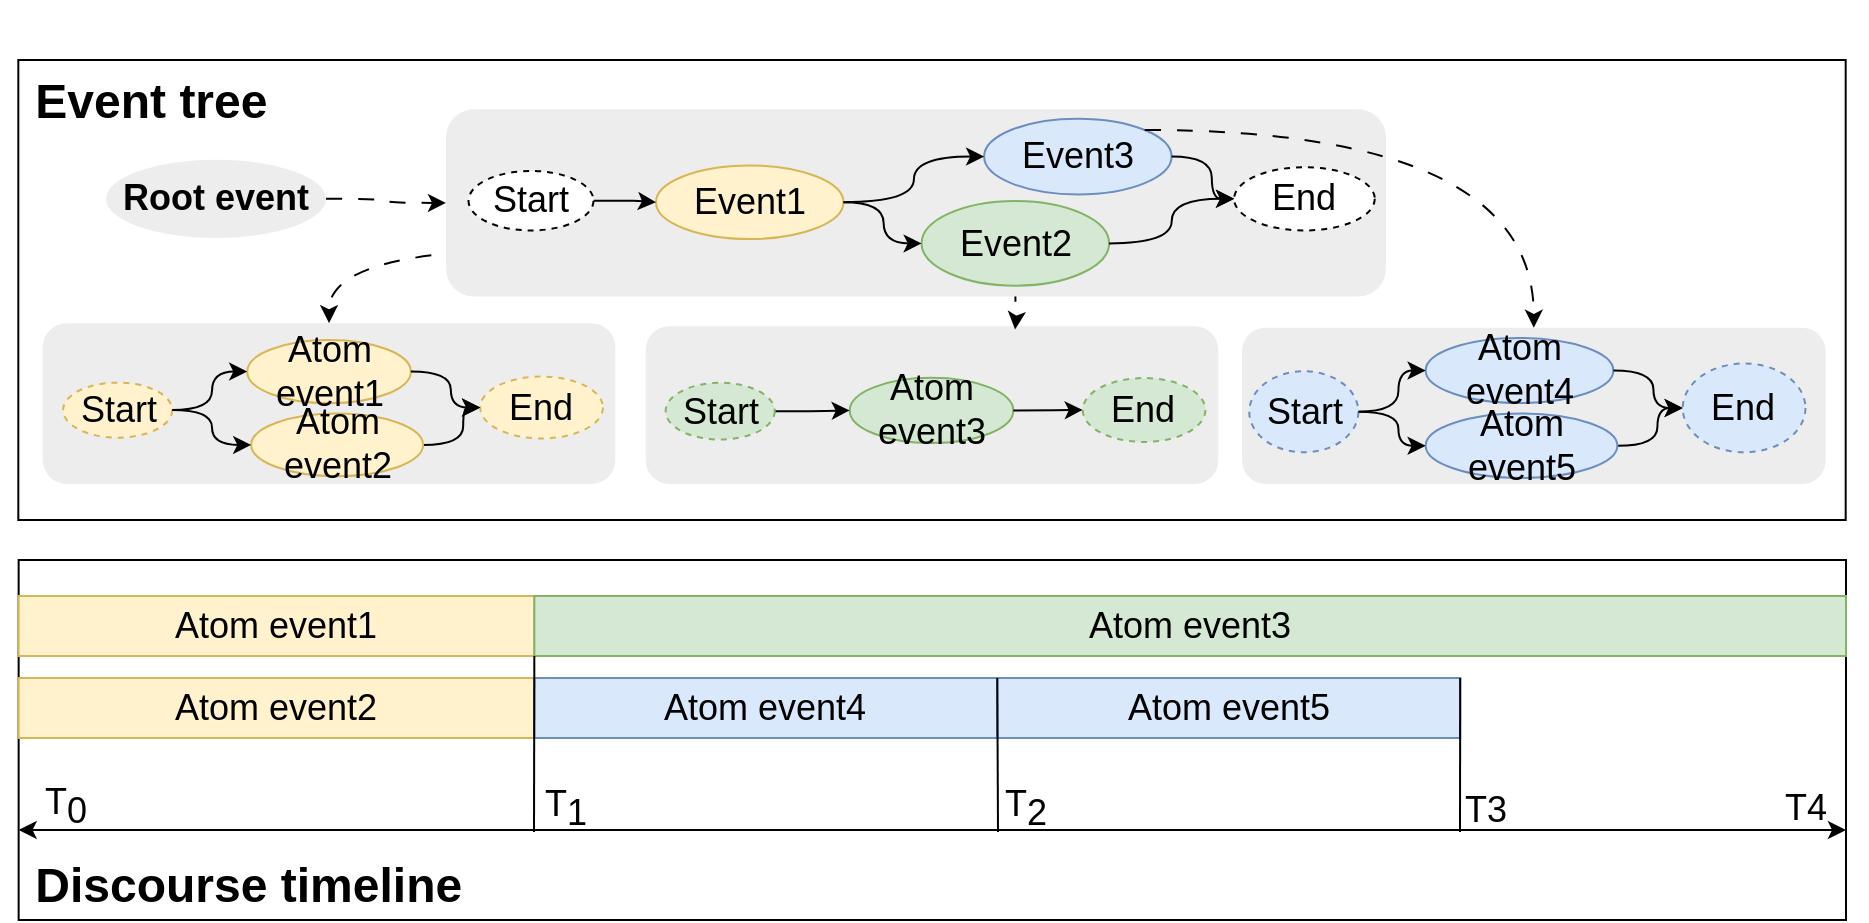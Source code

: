 <mxfile version="22.1.3" type="github">
  <diagram name="第 1 页" id="iAb-C2IANPKLPnJ2QFX_">
    <mxGraphModel dx="2957" dy="711" grid="1" gridSize="10" guides="1" tooltips="1" connect="1" arrows="1" fold="1" page="1" pageScale="1" pageWidth="827" pageHeight="1169" math="0" shadow="0">
      <root>
        <mxCell id="0" />
        <mxCell id="1" parent="0" />
        <mxCell id="sqiCIlMFI8hd34lone9n-89" value="&lt;div style=&quot;&quot;&gt;&lt;b style=&quot;background-color: initial;&quot;&gt;&lt;font style=&quot;font-size: 24px;&quot;&gt;&amp;nbsp;Event tree&lt;/font&gt;&lt;/b&gt;&lt;/div&gt;&lt;font style=&quot;&quot;&gt;&lt;div style=&quot;&quot;&gt;&lt;span style=&quot;font-size: 24px;&quot;&gt;&lt;b&gt;&lt;br&gt;&lt;/b&gt;&lt;/span&gt;&lt;/div&gt;&lt;div style=&quot;&quot;&gt;&lt;br&gt;&lt;/div&gt;&lt;div style=&quot;&quot;&gt;&lt;br&gt;&lt;/div&gt;&lt;div style=&quot;&quot;&gt;&lt;br&gt;&lt;/div&gt;&lt;div style=&quot;&quot;&gt;&lt;br&gt;&lt;/div&gt;&lt;div style=&quot;&quot;&gt;&lt;br&gt;&lt;/div&gt;&lt;div style=&quot;&quot;&gt;&lt;br&gt;&lt;/div&gt;&lt;div style=&quot;&quot;&gt;&lt;br&gt;&lt;/div&gt;&lt;font style=&quot;&quot;&gt;&lt;br&gt;&lt;br&gt;&lt;br&gt;&lt;br&gt;&lt;br&gt;&lt;br&gt;&lt;div style=&quot;&quot;&gt;&lt;br&gt;&lt;/div&gt;&lt;/font&gt;&lt;/font&gt;" style="rounded=0;whiteSpace=wrap;html=1;align=left;verticalAlign=top;" parent="1" vertex="1">
          <mxGeometry x="-1433.84" y="180" width="913.68" height="230" as="geometry" />
        </mxCell>
        <mxCell id="sqiCIlMFI8hd34lone9n-78" value="&lt;b&gt;&lt;font style=&quot;font-size: 24px;&quot;&gt;&lt;br&gt;&lt;br&gt;&lt;br&gt;&lt;br&gt;&amp;nbsp;Discourse timeline&lt;/font&gt;&lt;/b&gt;" style="rounded=0;whiteSpace=wrap;html=1;align=left;verticalAlign=bottom;" parent="1" vertex="1">
          <mxGeometry x="-1433.68" y="430" width="913.68" height="180" as="geometry" />
        </mxCell>
        <mxCell id="sqiCIlMFI8hd34lone9n-88" value="" style="group;fontStyle=0;fontSize=18;" parent="1" vertex="1" connectable="0">
          <mxGeometry x="-1433.68" y="448" width="913.68" height="71" as="geometry" />
        </mxCell>
        <mxCell id="sqiCIlMFI8hd34lone9n-83" value="&lt;h2 style=&quot;border-color: var(--border-color); font-size: 18px;&quot;&gt;&lt;span style=&quot;font-weight: normal; font-size: 18px;&quot;&gt;Atom event2&lt;/span&gt;&lt;/h2&gt;" style="rounded=0;whiteSpace=wrap;html=1;fillColor=#fff2cc;strokeColor=#d6b656;fontStyle=0;fontSize=18;" parent="sqiCIlMFI8hd34lone9n-88" vertex="1">
          <mxGeometry y="41" width="257.855" height="30" as="geometry" />
        </mxCell>
        <mxCell id="sqiCIlMFI8hd34lone9n-84" value="&lt;h2 style=&quot;border-color: var(--border-color); font-size: 18px;&quot;&gt;&lt;span style=&quot;font-weight: normal; font-size: 18px;&quot;&gt;Atom event1&lt;/span&gt;&lt;/h2&gt;" style="rounded=0;whiteSpace=wrap;html=1;fillColor=#fff2cc;strokeColor=#d6b656;fontStyle=1;fontSize=18;" parent="sqiCIlMFI8hd34lone9n-88" vertex="1">
          <mxGeometry width="257.855" height="30" as="geometry" />
        </mxCell>
        <mxCell id="sqiCIlMFI8hd34lone9n-85" value="&lt;h2 style=&quot;border-color: var(--border-color); font-size: 18px;&quot;&gt;&lt;span style=&quot;font-weight: normal; font-size: 18px;&quot;&gt;Atom event3&lt;/span&gt;&lt;/h2&gt;" style="rounded=0;whiteSpace=wrap;html=1;fillColor=#d5e8d4;strokeColor=#82b366;fontStyle=0;fontSize=18;" parent="sqiCIlMFI8hd34lone9n-88" vertex="1">
          <mxGeometry x="257.855" width="655.825" height="30" as="geometry" />
        </mxCell>
        <mxCell id="sqiCIlMFI8hd34lone9n-86" value="&lt;h2 style=&quot;border-color: var(--border-color); font-size: 18px;&quot;&gt;&lt;span style=&quot;font-weight: normal; font-size: 18px;&quot;&gt;Atom event4&lt;/span&gt;&lt;/h2&gt;" style="rounded=0;whiteSpace=wrap;html=1;fillColor=#dae8fc;strokeColor=#6c8ebf;fontStyle=0;fontSize=18;" parent="sqiCIlMFI8hd34lone9n-88" vertex="1">
          <mxGeometry x="257.855" y="41" width="231.468" height="30" as="geometry" />
        </mxCell>
        <mxCell id="sqiCIlMFI8hd34lone9n-87" value="&lt;h2 style=&quot;border-color: var(--border-color); font-size: 18px;&quot;&gt;&lt;span style=&quot;font-weight: normal; font-size: 18px;&quot;&gt;Atom event5&lt;/span&gt;&lt;/h2&gt;" style="rounded=0;whiteSpace=wrap;html=1;fillColor=#dae8fc;strokeColor=#6c8ebf;fontStyle=0;fontSize=18;" parent="sqiCIlMFI8hd34lone9n-88" vertex="1">
          <mxGeometry x="489.323" y="41" width="231.468" height="30" as="geometry" />
        </mxCell>
        <mxCell id="sqiCIlMFI8hd34lone9n-91" value="" style="group;fontSize=18;" parent="1" vertex="1" connectable="0">
          <mxGeometry x="-1421.68" y="150" width="891.5" height="249" as="geometry" />
        </mxCell>
        <mxCell id="sqiCIlMFI8hd34lone9n-3" value="&lt;h2 style=&quot;border-color: var(--border-color); text-align: center; font-size: 18px;&quot;&gt;&lt;br style=&quot;font-size: 18px;&quot;&gt;&lt;/h2&gt;" style="rounded=1;whiteSpace=wrap;html=1;align=left;fillColor=#ededed;strokeColor=none;fontSize=18;" parent="sqiCIlMFI8hd34lone9n-91" vertex="1">
          <mxGeometry y="161.577" width="286.36" height="80.398" as="geometry" />
        </mxCell>
        <mxCell id="sqiCIlMFI8hd34lone9n-4" value="&lt;h2 style=&quot;border-color: var(--border-color); text-align: center; font-size: 18px;&quot;&gt;&lt;br style=&quot;font-size: 18px;&quot;&gt;&lt;/h2&gt;" style="rounded=1;whiteSpace=wrap;html=1;align=left;strokeColor=none;fillColor=#ededed;fontSize=18;" parent="sqiCIlMFI8hd34lone9n-91" vertex="1">
          <mxGeometry x="301.5" y="163.138" width="286.36" height="78.837" as="geometry" />
        </mxCell>
        <mxCell id="sqiCIlMFI8hd34lone9n-7" value="&lt;h2 style=&quot;font-size: 18px;&quot;&gt;Root event&lt;/h2&gt;" style="ellipse;whiteSpace=wrap;html=1;fontSize=18;fillColor=#ededed;strokeColor=none;" parent="sqiCIlMFI8hd34lone9n-91" vertex="1">
          <mxGeometry x="31.68" y="79.91" width="110" height="39.028" as="geometry" />
        </mxCell>
        <mxCell id="sqiCIlMFI8hd34lone9n-10" value="" style="edgeStyle=orthogonalEdgeStyle;rounded=0;orthogonalLoop=1;jettySize=auto;html=1;curved=1;dashed=1;dashPattern=8 8;entryX=0.5;entryY=0;entryDx=0;entryDy=0;fontSize=18;" parent="sqiCIlMFI8hd34lone9n-91" source="sqiCIlMFI8hd34lone9n-57" target="sqiCIlMFI8hd34lone9n-3" edge="1">
          <mxGeometry relative="1" as="geometry">
            <Array as="points">
              <mxPoint x="353.68" y="124.89" />
              <mxPoint x="143.68" y="124.89" />
            </Array>
            <mxPoint x="91.747" y="162.357" as="targetPoint" />
          </mxGeometry>
        </mxCell>
        <mxCell id="sqiCIlMFI8hd34lone9n-22" value="" style="edgeStyle=orthogonalEdgeStyle;rounded=0;orthogonalLoop=1;jettySize=auto;html=1;curved=1;dashed=1;dashPattern=8 8;entryX=0.645;entryY=0.02;entryDx=0;entryDy=0;entryPerimeter=0;fontSize=18;" parent="sqiCIlMFI8hd34lone9n-91" source="sqiCIlMFI8hd34lone9n-60" target="sqiCIlMFI8hd34lone9n-4" edge="1">
          <mxGeometry relative="1" as="geometry">
            <mxPoint x="341.68" y="117.085" as="sourcePoint" />
            <mxPoint x="486.365" y="163.138" as="targetPoint" />
            <Array as="points" />
          </mxGeometry>
        </mxCell>
        <mxCell id="sqiCIlMFI8hd34lone9n-27" value="&lt;h2 style=&quot;font-size: 18px;&quot;&gt;&lt;/h2&gt;&lt;h2 style=&quot;border-color: var(--border-color); text-align: center; font-size: 18px;&quot;&gt;&lt;br style=&quot;font-size: 18px;&quot;&gt;&lt;/h2&gt;" style="rounded=1;whiteSpace=wrap;html=1;align=left;fillColor=#ededed;strokeColor=none;fontSize=18;" parent="sqiCIlMFI8hd34lone9n-91" vertex="1">
          <mxGeometry x="201.68" y="54.639" width="470" height="93.668" as="geometry" />
        </mxCell>
        <mxCell id="sqiCIlMFI8hd34lone9n-6" value="" style="edgeStyle=orthogonalEdgeStyle;rounded=0;orthogonalLoop=1;jettySize=auto;html=1;curved=1;dashed=1;dashPattern=8 8;fontSize=18;" parent="sqiCIlMFI8hd34lone9n-91" source="sqiCIlMFI8hd34lone9n-7" target="sqiCIlMFI8hd34lone9n-27" edge="1">
          <mxGeometry relative="1" as="geometry">
            <mxPoint x="421.68" y="-11.708" as="targetPoint" />
          </mxGeometry>
        </mxCell>
        <mxCell id="sqiCIlMFI8hd34lone9n-28" value="" style="group;strokeColor=none;fontSize=18;" parent="sqiCIlMFI8hd34lone9n-91" vertex="1" connectable="0">
          <mxGeometry x="10.23" y="170" width="269.91" height="68.07" as="geometry" />
        </mxCell>
        <mxCell id="sqiCIlMFI8hd34lone9n-29" value="&lt;h2 style=&quot;border-color: var(--border-color); font-size: 18px;&quot;&gt;&lt;span style=&quot;font-weight: normal; font-size: 18px;&quot;&gt;Atom event1&lt;/span&gt;&lt;/h2&gt;" style="ellipse;whiteSpace=wrap;html=1;fillColor=#fff2cc;strokeColor=#d6b656;fontStyle=1;fontSize=18;" parent="sqiCIlMFI8hd34lone9n-28" vertex="1">
          <mxGeometry x="92.044" width="81.821" height="31.63" as="geometry" />
        </mxCell>
        <mxCell id="sqiCIlMFI8hd34lone9n-30" value="" style="edgeStyle=orthogonalEdgeStyle;rounded=0;orthogonalLoop=1;jettySize=auto;html=1;curved=1;fontSize=18;" parent="sqiCIlMFI8hd34lone9n-28" source="sqiCIlMFI8hd34lone9n-31" target="sqiCIlMFI8hd34lone9n-29" edge="1">
          <mxGeometry relative="1" as="geometry" />
        </mxCell>
        <mxCell id="sqiCIlMFI8hd34lone9n-31" value="Start" style="ellipse;whiteSpace=wrap;html=1;dashed=1;fillColor=#fff2cc;strokeColor=#d6b656;fontSize=18;" parent="sqiCIlMFI8hd34lone9n-28" vertex="1">
          <mxGeometry y="21.315" width="54.546" height="27.501" as="geometry" />
        </mxCell>
        <mxCell id="sqiCIlMFI8hd34lone9n-32" value="End" style="ellipse;whiteSpace=wrap;html=1;dashed=1;fillColor=#fff2cc;strokeColor=#d6b656;fontSize=18;" parent="sqiCIlMFI8hd34lone9n-28" vertex="1">
          <mxGeometry x="208.546" y="18.29" width="61.364" height="30.941" as="geometry" />
        </mxCell>
        <mxCell id="sqiCIlMFI8hd34lone9n-33" value="" style="edgeStyle=orthogonalEdgeStyle;rounded=0;orthogonalLoop=1;jettySize=auto;html=1;curved=1;fontSize=18;" parent="sqiCIlMFI8hd34lone9n-28" source="sqiCIlMFI8hd34lone9n-29" target="sqiCIlMFI8hd34lone9n-32" edge="1">
          <mxGeometry relative="1" as="geometry" />
        </mxCell>
        <mxCell id="sqiCIlMFI8hd34lone9n-34" value="" style="edgeStyle=orthogonalEdgeStyle;rounded=0;orthogonalLoop=1;jettySize=auto;html=1;curved=1;fontSize=18;" parent="sqiCIlMFI8hd34lone9n-28" source="sqiCIlMFI8hd34lone9n-35" target="sqiCIlMFI8hd34lone9n-32" edge="1">
          <mxGeometry relative="1" as="geometry" />
        </mxCell>
        <mxCell id="sqiCIlMFI8hd34lone9n-35" value="&lt;h2 style=&quot;border-color: var(--border-color); font-size: 18px;&quot;&gt;&lt;span style=&quot;font-weight: normal; font-size: 18px;&quot;&gt;Atom event2&lt;/span&gt;&lt;/h2&gt;" style="ellipse;whiteSpace=wrap;html=1;fillColor=#fff2cc;strokeColor=#d6b656;fontStyle=1;fontSize=18;" parent="sqiCIlMFI8hd34lone9n-28" vertex="1">
          <mxGeometry x="94.041" y="36.791" width="85.961" height="31.278" as="geometry" />
        </mxCell>
        <mxCell id="sqiCIlMFI8hd34lone9n-36" value="" style="edgeStyle=orthogonalEdgeStyle;rounded=0;orthogonalLoop=1;jettySize=auto;html=1;curved=1;fontSize=18;" parent="sqiCIlMFI8hd34lone9n-28" source="sqiCIlMFI8hd34lone9n-31" target="sqiCIlMFI8hd34lone9n-35" edge="1">
          <mxGeometry relative="1" as="geometry" />
        </mxCell>
        <mxCell id="sqiCIlMFI8hd34lone9n-37" value="" style="group;fontSize=18;" parent="sqiCIlMFI8hd34lone9n-91" vertex="1" connectable="0">
          <mxGeometry x="311.497" y="178.749" width="269.906" height="70.251" as="geometry" />
        </mxCell>
        <mxCell id="sqiCIlMFI8hd34lone9n-38" value="&lt;h2 style=&quot;border-color: var(--border-color); font-size: 18px;&quot;&gt;&lt;span style=&quot;font-weight: normal; font-size: 18px;&quot;&gt;Atom event3&lt;/span&gt;&lt;/h2&gt;" style="ellipse;whiteSpace=wrap;html=1;fillColor=#d5e8d4;strokeColor=#82b366;fontSize=18;" parent="sqiCIlMFI8hd34lone9n-37" vertex="1">
          <mxGeometry x="92.043" y="10.147" width="81.82" height="32.643" as="geometry" />
        </mxCell>
        <mxCell id="sqiCIlMFI8hd34lone9n-39" value="" style="edgeStyle=orthogonalEdgeStyle;rounded=0;orthogonalLoop=1;jettySize=auto;html=1;curved=1;fontSize=18;" parent="sqiCIlMFI8hd34lone9n-37" source="sqiCIlMFI8hd34lone9n-40" target="sqiCIlMFI8hd34lone9n-38" edge="1">
          <mxGeometry relative="1" as="geometry" />
        </mxCell>
        <mxCell id="sqiCIlMFI8hd34lone9n-40" value="Start" style="ellipse;whiteSpace=wrap;html=1;dashed=1;fillColor=#d5e8d4;strokeColor=#82b366;fontSize=18;" parent="sqiCIlMFI8hd34lone9n-37" vertex="1">
          <mxGeometry y="12.631" width="54.545" height="28.382" as="geometry" />
        </mxCell>
        <mxCell id="sqiCIlMFI8hd34lone9n-41" value="End" style="ellipse;whiteSpace=wrap;html=1;dashed=1;fillColor=#d5e8d4;strokeColor=#82b366;fontSize=18;" parent="sqiCIlMFI8hd34lone9n-37" vertex="1">
          <mxGeometry x="208.543" y="10.289" width="61.363" height="31.932" as="geometry" />
        </mxCell>
        <mxCell id="sqiCIlMFI8hd34lone9n-42" value="" style="edgeStyle=orthogonalEdgeStyle;rounded=0;orthogonalLoop=1;jettySize=auto;html=1;curved=1;fontSize=18;" parent="sqiCIlMFI8hd34lone9n-37" source="sqiCIlMFI8hd34lone9n-38" target="sqiCIlMFI8hd34lone9n-41" edge="1">
          <mxGeometry relative="1" as="geometry" />
        </mxCell>
        <mxCell id="sqiCIlMFI8hd34lone9n-57" value="&lt;h2 style=&quot;border-color: var(--border-color); font-size: 18px;&quot;&gt;&lt;span style=&quot;font-weight: normal; font-size: 18px;&quot;&gt;Event1&lt;/span&gt;&lt;/h2&gt;" style="ellipse;whiteSpace=wrap;html=1;fontStyle=0;fontSize=18;fillColor=#fff2cc;strokeColor=#d6b656;" parent="sqiCIlMFI8hd34lone9n-91" vertex="1">
          <mxGeometry x="306.68" y="82.74" width="93.75" height="36.796" as="geometry" />
        </mxCell>
        <mxCell id="sqiCIlMFI8hd34lone9n-58" value="&lt;h2 style=&quot;border-color: var(--border-color); font-size: 18px;&quot;&gt;&lt;span style=&quot;font-weight: normal; font-size: 18px;&quot;&gt;Event3&lt;/span&gt;&lt;/h2&gt;" style="ellipse;whiteSpace=wrap;html=1;fontStyle=0;fontSize=18;fillColor=#dae8fc;strokeColor=#6c8ebf;" parent="sqiCIlMFI8hd34lone9n-91" vertex="1">
          <mxGeometry x="470.74" y="59.323" width="93.75" height="37.912" as="geometry" />
        </mxCell>
        <mxCell id="sqiCIlMFI8hd34lone9n-59" value="" style="edgeStyle=orthogonalEdgeStyle;rounded=0;orthogonalLoop=1;jettySize=auto;html=1;curved=1;fontSize=18;" parent="sqiCIlMFI8hd34lone9n-91" source="sqiCIlMFI8hd34lone9n-57" target="sqiCIlMFI8hd34lone9n-58" edge="1">
          <mxGeometry relative="1" as="geometry" />
        </mxCell>
        <mxCell id="sqiCIlMFI8hd34lone9n-60" value="&lt;h2 style=&quot;border-color: var(--border-color); font-size: 18px;&quot;&gt;&lt;span style=&quot;font-weight: normal; font-size: 18px;&quot;&gt;Event2&lt;/span&gt;&lt;/h2&gt;" style="ellipse;whiteSpace=wrap;html=1;fontStyle=0;fontSize=18;fillColor=#d5e8d4;strokeColor=#82b366;" parent="sqiCIlMFI8hd34lone9n-91" vertex="1">
          <mxGeometry x="439.49" y="100.466" width="93.75" height="42.377" as="geometry" />
        </mxCell>
        <mxCell id="sqiCIlMFI8hd34lone9n-61" value="" style="edgeStyle=orthogonalEdgeStyle;rounded=0;orthogonalLoop=1;jettySize=auto;html=1;curved=1;fontSize=18;" parent="sqiCIlMFI8hd34lone9n-91" source="sqiCIlMFI8hd34lone9n-57" target="sqiCIlMFI8hd34lone9n-60" edge="1">
          <mxGeometry relative="1" as="geometry" />
        </mxCell>
        <mxCell id="sqiCIlMFI8hd34lone9n-62" value="" style="edgeStyle=orthogonalEdgeStyle;rounded=0;orthogonalLoop=1;jettySize=auto;html=1;fontSize=18;" parent="sqiCIlMFI8hd34lone9n-91" source="sqiCIlMFI8hd34lone9n-63" target="sqiCIlMFI8hd34lone9n-57" edge="1">
          <mxGeometry relative="1" as="geometry" />
        </mxCell>
        <mxCell id="sqiCIlMFI8hd34lone9n-63" value="Start" style="ellipse;whiteSpace=wrap;html=1;dashed=1;fontSize=18;" parent="sqiCIlMFI8hd34lone9n-91" vertex="1">
          <mxGeometry x="212.93" y="85.489" width="62.5" height="29.734" as="geometry" />
        </mxCell>
        <mxCell id="sqiCIlMFI8hd34lone9n-64" value="End" style="ellipse;whiteSpace=wrap;html=1;dashed=1;fontSize=18;" parent="sqiCIlMFI8hd34lone9n-91" vertex="1">
          <mxGeometry x="595.743" y="83.632" width="70.312" height="31.591" as="geometry" />
        </mxCell>
        <mxCell id="sqiCIlMFI8hd34lone9n-65" value="" style="edgeStyle=orthogonalEdgeStyle;rounded=0;orthogonalLoop=1;jettySize=auto;html=1;curved=1;fontSize=18;" parent="sqiCIlMFI8hd34lone9n-91" source="sqiCIlMFI8hd34lone9n-58" target="sqiCIlMFI8hd34lone9n-64" edge="1">
          <mxGeometry relative="1" as="geometry" />
        </mxCell>
        <mxCell id="sqiCIlMFI8hd34lone9n-66" value="" style="edgeStyle=orthogonalEdgeStyle;rounded=0;orthogonalLoop=1;jettySize=auto;html=1;curved=1;fontSize=18;" parent="sqiCIlMFI8hd34lone9n-91" source="sqiCIlMFI8hd34lone9n-60" target="sqiCIlMFI8hd34lone9n-64" edge="1">
          <mxGeometry relative="1" as="geometry" />
        </mxCell>
        <mxCell id="sqiCIlMFI8hd34lone9n-67" value="&lt;h2 style=&quot;border-color: var(--border-color); text-align: center; font-size: 18px;&quot;&gt;&lt;br style=&quot;font-size: 18px;&quot;&gt;&lt;/h2&gt;" style="rounded=1;whiteSpace=wrap;html=1;align=left;gradientColor=none;fillColor=#ededed;strokeColor=none;fontSize=18;" parent="sqiCIlMFI8hd34lone9n-91" vertex="1">
          <mxGeometry x="599.68" y="163.918" width="291.82" height="78.056" as="geometry" />
        </mxCell>
        <mxCell id="sqiCIlMFI8hd34lone9n-26" value="" style="edgeStyle=orthogonalEdgeStyle;rounded=0;orthogonalLoop=1;jettySize=auto;html=1;curved=1;entryX=0.5;entryY=0;entryDx=0;entryDy=0;exitX=1;exitY=0;exitDx=0;exitDy=0;dashed=1;dashPattern=8 8;fontSize=18;" parent="sqiCIlMFI8hd34lone9n-91" source="sqiCIlMFI8hd34lone9n-58" target="sqiCIlMFI8hd34lone9n-67" edge="1">
          <mxGeometry relative="1" as="geometry">
            <mxPoint x="611.68" y="54.639" as="sourcePoint" />
            <mxPoint x="651.68" y="83.52" as="targetPoint" />
          </mxGeometry>
        </mxCell>
        <mxCell id="sqiCIlMFI8hd34lone9n-68" value="" style="group;fontSize=18;" parent="sqiCIlMFI8hd34lone9n-91" vertex="1" connectable="0">
          <mxGeometry x="611.5" y="168.992" width="269.91" height="69.954" as="geometry" />
        </mxCell>
        <mxCell id="sqiCIlMFI8hd34lone9n-69" value="&lt;h2 style=&quot;border-color: var(--border-color); font-size: 18px;&quot;&gt;&lt;span style=&quot;font-weight: normal; font-size: 18px;&quot;&gt;&lt;font style=&quot;font-size: 18px;&quot;&gt;Atom event4&lt;/font&gt;&lt;/span&gt;&lt;/h2&gt;" style="ellipse;whiteSpace=wrap;html=1;fillColor=#dae8fc;strokeColor=#6c8ebf;fontSize=18;" parent="sqiCIlMFI8hd34lone9n-68" vertex="1">
          <mxGeometry x="80" width="93.87" height="32.503" as="geometry" />
        </mxCell>
        <mxCell id="sqiCIlMFI8hd34lone9n-70" value="" style="edgeStyle=orthogonalEdgeStyle;rounded=0;orthogonalLoop=1;jettySize=auto;html=1;curved=1;fontSize=18;" parent="sqiCIlMFI8hd34lone9n-68" source="sqiCIlMFI8hd34lone9n-71" target="sqiCIlMFI8hd34lone9n-69" edge="1">
          <mxGeometry relative="1" as="geometry" />
        </mxCell>
        <mxCell id="sqiCIlMFI8hd34lone9n-71" value="Start" style="ellipse;whiteSpace=wrap;html=1;dashed=1;fillColor=#dae8fc;strokeColor=#6c8ebf;fontSize=18;" parent="sqiCIlMFI8hd34lone9n-68" vertex="1">
          <mxGeometry x="-8.18" y="16.649" width="54.55" height="40.543" as="geometry" />
        </mxCell>
        <mxCell id="sqiCIlMFI8hd34lone9n-72" value="End" style="ellipse;whiteSpace=wrap;html=1;dashed=1;fillColor=#dae8fc;strokeColor=#6c8ebf;fontSize=18;" parent="sqiCIlMFI8hd34lone9n-68" vertex="1">
          <mxGeometry x="208.55" y="12.762" width="61.36" height="44.43" as="geometry" />
        </mxCell>
        <mxCell id="sqiCIlMFI8hd34lone9n-73" value="" style="edgeStyle=orthogonalEdgeStyle;rounded=0;orthogonalLoop=1;jettySize=auto;html=1;curved=1;fontSize=18;" parent="sqiCIlMFI8hd34lone9n-68" source="sqiCIlMFI8hd34lone9n-69" target="sqiCIlMFI8hd34lone9n-72" edge="1">
          <mxGeometry relative="1" as="geometry" />
        </mxCell>
        <mxCell id="sqiCIlMFI8hd34lone9n-74" value="" style="edgeStyle=orthogonalEdgeStyle;rounded=0;orthogonalLoop=1;jettySize=auto;html=1;curved=1;fontSize=18;" parent="sqiCIlMFI8hd34lone9n-68" source="sqiCIlMFI8hd34lone9n-75" target="sqiCIlMFI8hd34lone9n-72" edge="1">
          <mxGeometry relative="1" as="geometry" />
        </mxCell>
        <mxCell id="sqiCIlMFI8hd34lone9n-75" value="&lt;h2 style=&quot;border-color: var(--border-color); font-size: 18px;&quot;&gt;&lt;font style=&quot;border-color: var(--border-color); font-size: 18px; font-weight: normal;&quot;&gt;Atom event5&lt;/font&gt;&lt;/h2&gt;" style="ellipse;whiteSpace=wrap;html=1;fillColor=#dae8fc;strokeColor=#6c8ebf;fontSize=18;" parent="sqiCIlMFI8hd34lone9n-68" vertex="1">
          <mxGeometry x="80" y="37.803" width="95.87" height="32.151" as="geometry" />
        </mxCell>
        <mxCell id="sqiCIlMFI8hd34lone9n-76" value="" style="edgeStyle=orthogonalEdgeStyle;rounded=0;orthogonalLoop=1;jettySize=auto;html=1;curved=1;fontSize=18;" parent="sqiCIlMFI8hd34lone9n-68" source="sqiCIlMFI8hd34lone9n-71" target="sqiCIlMFI8hd34lone9n-75" edge="1">
          <mxGeometry relative="1" as="geometry" />
        </mxCell>
        <mxCell id="sqiCIlMFI8hd34lone9n-94" value="" style="endArrow=classic;html=1;rounded=0;exitX=0;exitY=0.75;exitDx=0;exitDy=0;entryX=1;entryY=0.75;entryDx=0;entryDy=0;startArrow=classic;startFill=1;fontSize=18;" parent="1" source="sqiCIlMFI8hd34lone9n-78" target="sqiCIlMFI8hd34lone9n-78" edge="1">
          <mxGeometry width="50" height="50" relative="1" as="geometry">
            <mxPoint x="-920" y="370" as="sourcePoint" />
            <mxPoint x="-870" y="320" as="targetPoint" />
          </mxGeometry>
        </mxCell>
        <mxCell id="sqiCIlMFI8hd34lone9n-96" value="" style="endArrow=none;html=1;rounded=0;entryX=1;entryY=1;entryDx=0;entryDy=0;fontSize=18;" parent="1" target="sqiCIlMFI8hd34lone9n-84" edge="1">
          <mxGeometry width="50" height="50" relative="1" as="geometry">
            <mxPoint x="-1176" y="566" as="sourcePoint" />
            <mxPoint x="-1176" y="516" as="targetPoint" />
          </mxGeometry>
        </mxCell>
        <mxCell id="sqiCIlMFI8hd34lone9n-97" value="" style="endArrow=none;html=1;rounded=0;entryX=0;entryY=0;entryDx=0;entryDy=0;fontSize=18;" parent="1" target="sqiCIlMFI8hd34lone9n-87" edge="1">
          <mxGeometry width="50" height="50" relative="1" as="geometry">
            <mxPoint x="-944" y="566" as="sourcePoint" />
            <mxPoint x="-944.357" y="474" as="targetPoint" />
          </mxGeometry>
        </mxCell>
        <mxCell id="sqiCIlMFI8hd34lone9n-98" value="" style="endArrow=none;html=1;rounded=0;entryX=1;entryY=0;entryDx=0;entryDy=0;fontSize=18;" parent="1" target="sqiCIlMFI8hd34lone9n-87" edge="1">
          <mxGeometry width="50" height="50" relative="1" as="geometry">
            <mxPoint x="-713" y="566" as="sourcePoint" />
            <mxPoint x="-710" y="490" as="targetPoint" />
          </mxGeometry>
        </mxCell>
        <mxCell id="sqiCIlMFI8hd34lone9n-99" value="T&lt;sub style=&quot;font-size: 18px;&quot;&gt;1&lt;/sub&gt;" style="text;html=1;strokeColor=none;fillColor=none;align=center;verticalAlign=middle;whiteSpace=wrap;rounded=0;fontSize=18;" parent="1" vertex="1">
          <mxGeometry x="-1190" y="540" width="60" height="30" as="geometry" />
        </mxCell>
        <mxCell id="sqiCIlMFI8hd34lone9n-100" value="T&lt;sub style=&quot;font-size: 18px;&quot;&gt;2&lt;/sub&gt;" style="text;html=1;strokeColor=none;fillColor=none;align=center;verticalAlign=middle;whiteSpace=wrap;rounded=0;fontSize=18;" parent="1" vertex="1">
          <mxGeometry x="-960" y="540" width="60" height="30" as="geometry" />
        </mxCell>
        <mxCell id="sqiCIlMFI8hd34lone9n-101" value="T&lt;span style=&quot;font-size: 18px;&quot;&gt;3&lt;/span&gt;" style="text;html=1;strokeColor=none;fillColor=none;align=center;verticalAlign=middle;whiteSpace=wrap;rounded=0;fontSize=18;" parent="1" vertex="1">
          <mxGeometry x="-730" y="540" width="60" height="30" as="geometry" />
        </mxCell>
        <mxCell id="sqiCIlMFI8hd34lone9n-102" value="T&lt;sub style=&quot;font-size: 18px;&quot;&gt;0&lt;/sub&gt;" style="text;html=1;strokeColor=none;fillColor=none;align=center;verticalAlign=middle;whiteSpace=wrap;rounded=0;fontSize=18;" parent="1" vertex="1">
          <mxGeometry x="-1440" y="539" width="60" height="30" as="geometry" />
        </mxCell>
        <mxCell id="sqiCIlMFI8hd34lone9n-103" value="T&lt;span style=&quot;font-size: 18px;&quot;&gt;4&lt;/span&gt;" style="text;html=1;strokeColor=none;fillColor=none;align=center;verticalAlign=middle;whiteSpace=wrap;rounded=0;fontSize=18;" parent="1" vertex="1">
          <mxGeometry x="-570" y="539" width="60" height="30" as="geometry" />
        </mxCell>
      </root>
    </mxGraphModel>
  </diagram>
</mxfile>
